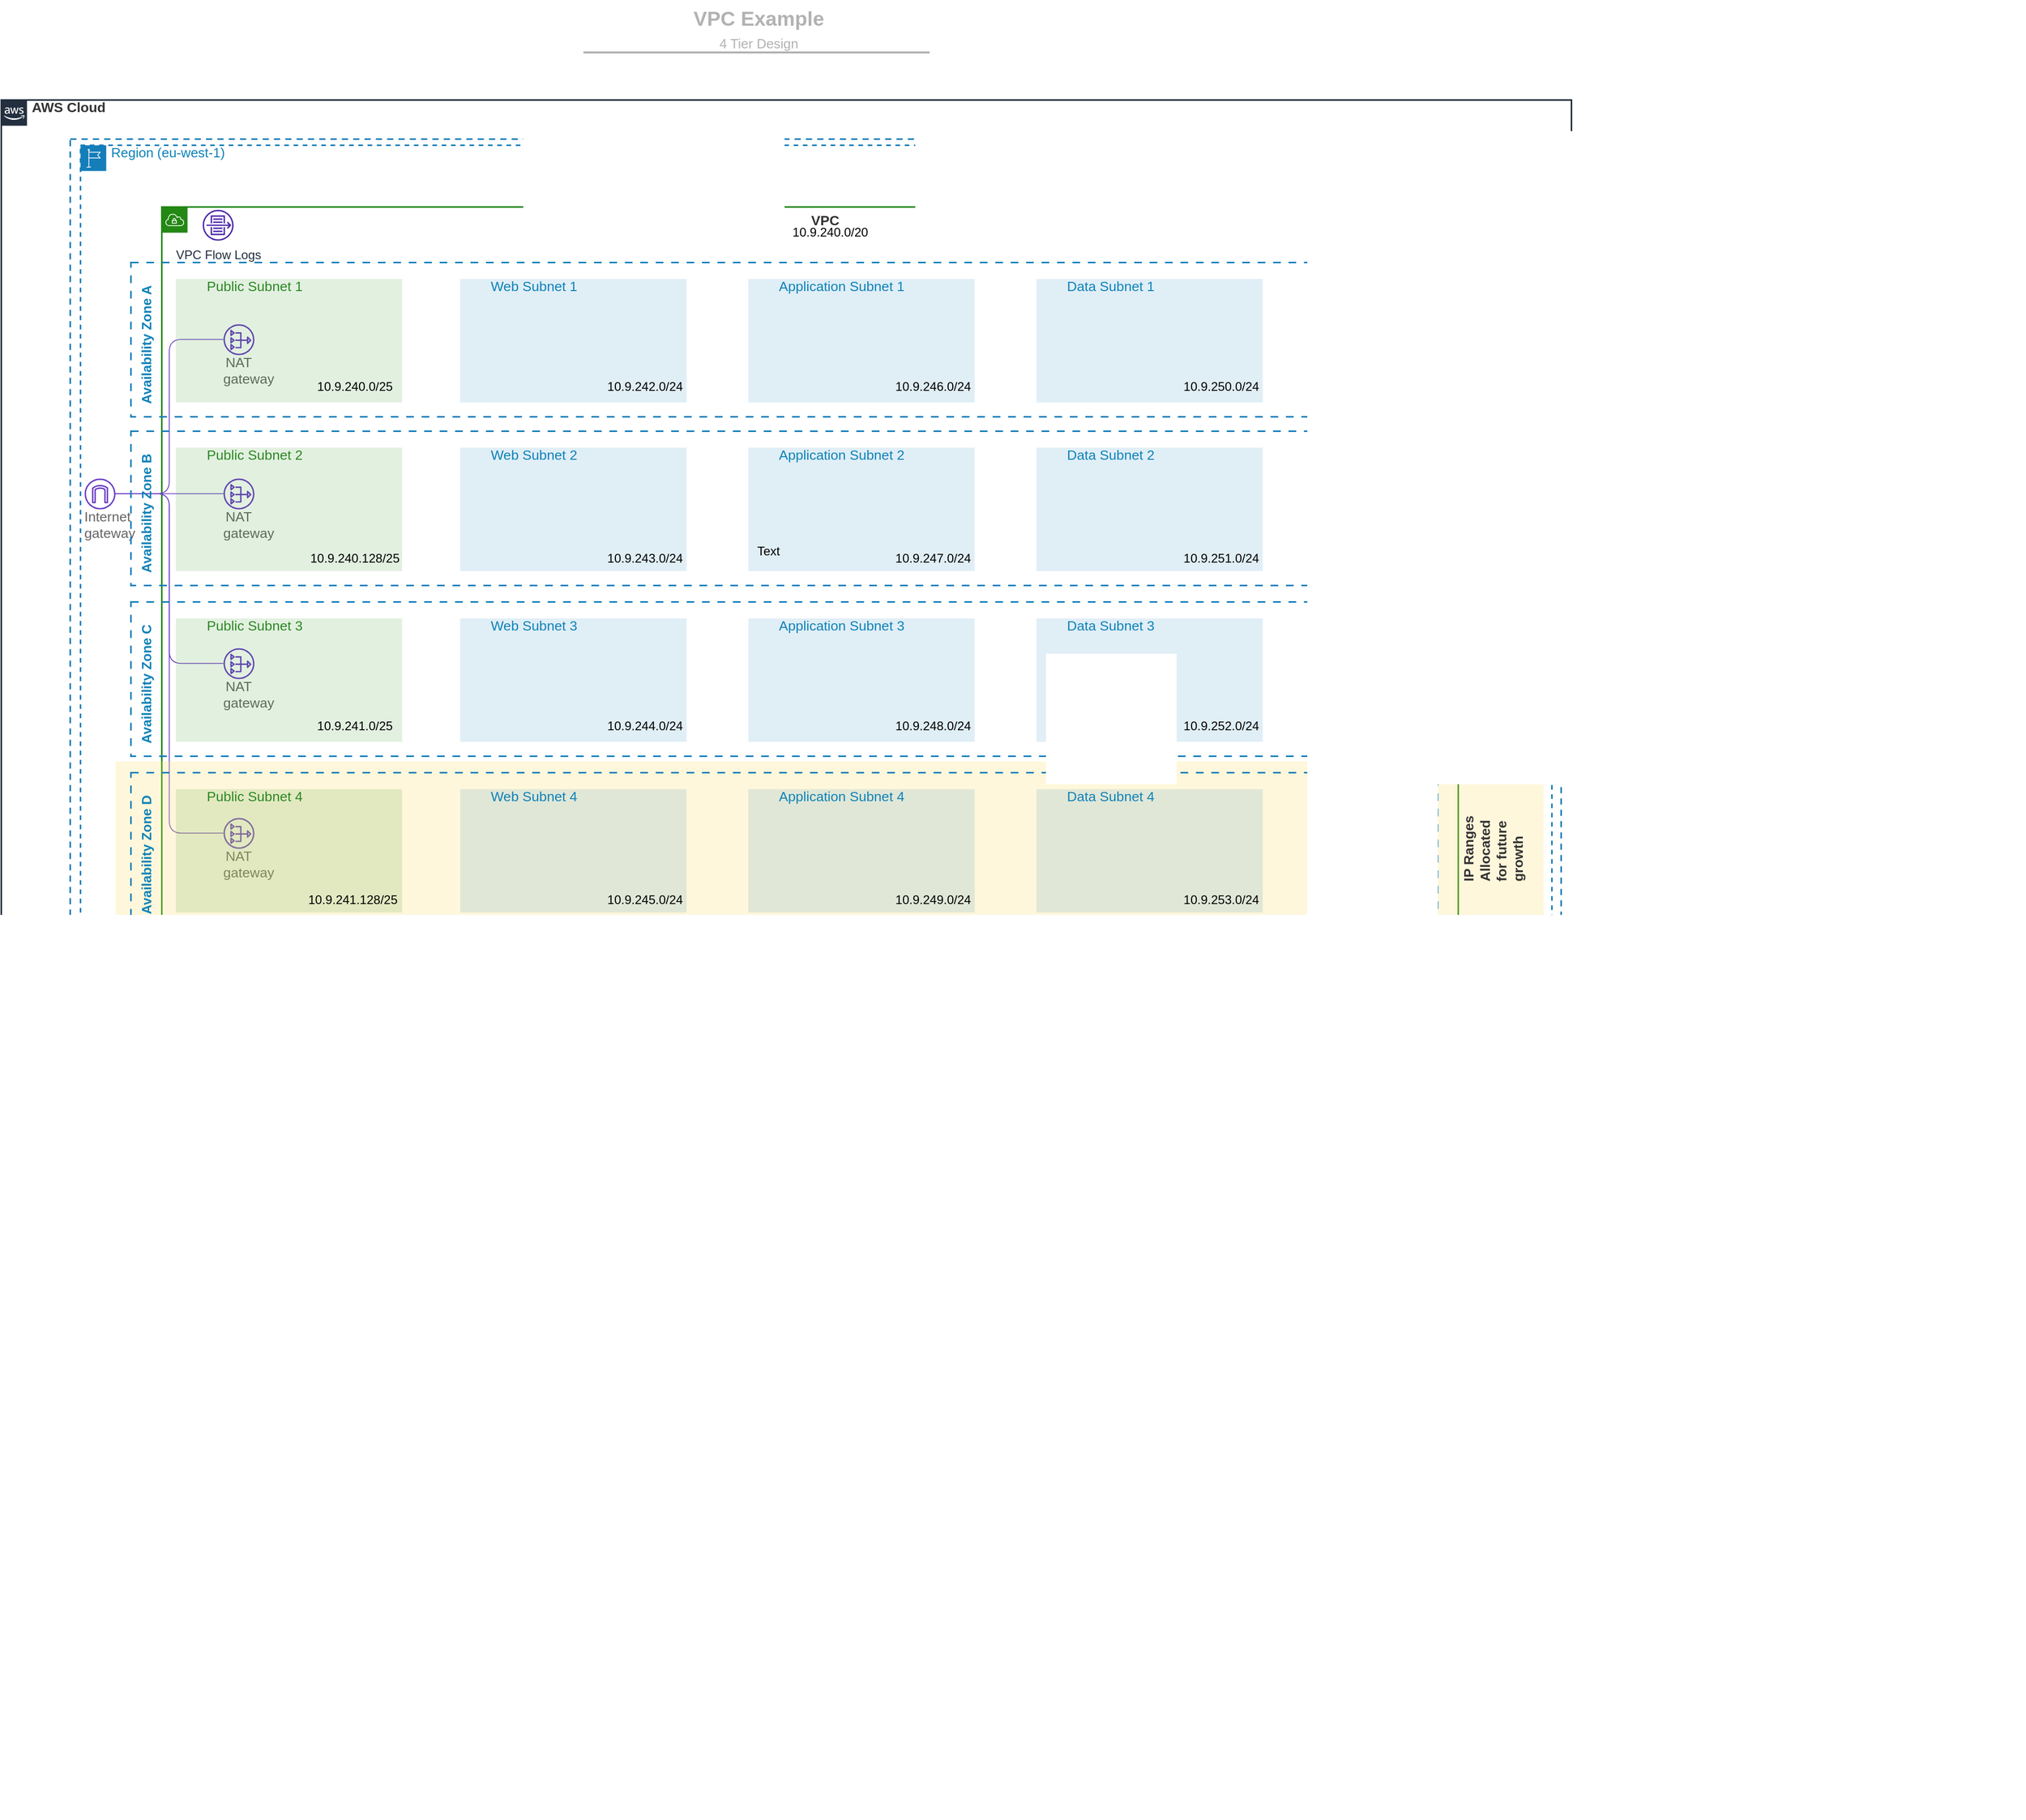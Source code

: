 <mxfile compressed="false" version="20.3.0" type="device">
  <diagram name="4 Tier Design" id="lptEz-B2BHvfUTlyXeJj">
    <mxGraphModel dx="2015" dy="2329" grid="1" gridSize="10" guides="1" tooltips="1" connect="1" arrows="1" fold="1" page="1" pageScale="1" pageWidth="827" pageHeight="1169" math="0" shadow="0">
      <root>
        <mxCell id="pj1l9u-Ld7OoOsmG_GXO-0" />
        <mxCell id="pj1l9u-Ld7OoOsmG_GXO-1" value="Titles Block" style="" parent="pj1l9u-Ld7OoOsmG_GXO-0" />
        <mxCell id="pj1l9u-Ld7OoOsmG_GXO-2" value="" style="group;dropTarget=0;" parent="pj1l9u-Ld7OoOsmG_GXO-1" vertex="1">
          <mxGeometry x="430" y="-840" width="641" height="89" as="geometry" />
        </mxCell>
        <UserObject AWS_Account_ID="" label="VPC Example" placeholders="1" id="pj1l9u-Ld7OoOsmG_GXO-3">
          <mxCell style="html=1;overflow=block;blockSpacing=1;whiteSpace=wrap;;whiteSpace=wrap;fontSize=19.7;fontColor=#b2b2b2;fontStyle=1;align=center;spacingLeft=7;spacingRight=7;spacingTop=2;spacing=3;strokeOpacity=0;fillOpacity=0;rounded=1;absoluteArcSize=1;arcSize=12;fillColor=#ffffff;strokeWidth=1.5;" parent="pj1l9u-Ld7OoOsmG_GXO-2" vertex="1">
            <mxGeometry width="641" height="30" as="geometry" />
          </mxCell>
        </UserObject>
        <UserObject AWS_Account_ID="" label="" placeholders="1" id="pj1l9u-Ld7OoOsmG_GXO-4">
          <mxCell style="html=1;overflow=block;blockSpacing=1;whiteSpace=wrap;;whiteSpace=wrap;fontSize=11.5;fontColor=#b2b2b2;align=center;spacingLeft=7;spacingRight=7;spacingTop=2;spacing=3;strokeOpacity=0;fillOpacity=0;rounded=1;absoluteArcSize=1;arcSize=12;fillColor=#ffffff;strokeWidth=1.5;" parent="pj1l9u-Ld7OoOsmG_GXO-2" vertex="1">
            <mxGeometry y="45" width="641" height="44" as="geometry" />
          </mxCell>
        </UserObject>
        <UserObject label="%page%" placeholders="1" id="pj1l9u-Ld7OoOsmG_GXO-5">
          <mxCell style="html=1;overflow=block;blockSpacing=1;whiteSpace=wrap;strokeColor=none;fillColor=none;whiteSpace=wrap;fontSize=13;fontColor=#b2b2b2;spacing=3.8;strokeOpacity=100;fillOpacity=100;strokeWidth=0.8;" parent="pj1l9u-Ld7OoOsmG_GXO-2" vertex="1">
            <mxGeometry x="171.77" y="20" width="297.46" height="41" as="geometry" />
          </mxCell>
        </UserObject>
        <UserObject label="" id="pj1l9u-Ld7OoOsmG_GXO-6">
          <mxCell style="html=1;jettySize=18;whiteSpace=wrap;fontSize=13;fontFamily=Helvetica;strokeColor=#b2b2b2;strokeOpacity=100;strokeWidth=2;rounded=0;startArrow=none;;endArrow=none;;endSize=10;startSize=10;" parent="pj1l9u-Ld7OoOsmG_GXO-2" edge="1">
            <mxGeometry width="100" height="100" relative="1" as="geometry">
              <Array as="points" />
              <mxPoint x="150.002" y="50" as="sourcePoint" />
              <mxPoint x="486.463" y="50" as="targetPoint" />
            </mxGeometry>
          </mxCell>
        </UserObject>
        <mxCell id="pj1l9u-Ld7OoOsmG_GXO-7" value="Region" style="" parent="pj1l9u-Ld7OoOsmG_GXO-0" />
        <mxCell id="pj1l9u-Ld7OoOsmG_GXO-8" value="" style="html=1;overflow=block;blockSpacing=1;whiteSpace=wrap;whiteSpace=wrap;fontSize=13.3;fontColor=#333333;fontStyle=1;spacing=0;strokeColor=#232f3e;strokeOpacity=100;fillOpacity=0;fillColor=#000000;strokeWidth=1.5;" parent="pj1l9u-Ld7OoOsmG_GXO-7" vertex="1">
          <mxGeometry x="14" y="-744" width="1526" height="833" as="geometry" />
        </mxCell>
        <UserObject AWS_Account_ID="" label="AWS Cloud" id="pj1l9u-Ld7OoOsmG_GXO-9">
          <mxCell style="html=1;overflow=block;blockSpacing=1;whiteSpace=wrap;shape=mxgraph.aws4.group;grIcon=mxgraph.aws4.group_aws_cloud_alt;verticalAlign=top;align=left;spacingLeft=30;fillOpacity=100;fillColor=none;whiteSpace=wrap;fontSize=13.3;fontColor=#333333;fontStyle=1;spacing=0;strokeColor=#232f3e;strokeOpacity=100;strokeWidth=1.5;part=1;" parent="pj1l9u-Ld7OoOsmG_GXO-8" vertex="1">
            <mxGeometry width="1526" height="833" as="geometry" />
          </mxCell>
        </UserObject>
        <mxCell id="pj1l9u-Ld7OoOsmG_GXO-10" value="" style="html=1;overflow=block;blockSpacing=1;whiteSpace=wrap;whiteSpace=wrap;fontSize=13;fontColor=#147eba;spacing=0;strokeColor=#147eba;strokeOpacity=100;fillOpacity=0;fillColor=#ffffff;dashed=1;fixDash=1;dashPattern=6 5;strokeWidth=1.5;container=0;" parent="pj1l9u-Ld7OoOsmG_GXO-7" vertex="1">
          <mxGeometry x="81" y="-706" width="1449" height="782" as="geometry" />
        </mxCell>
        <UserObject AWS_Account_ID="" label="" id="pj1l9u-Ld7OoOsmG_GXO-11">
          <mxCell style="html=1;overflow=block;blockSpacing=1;whiteSpace=wrap;;whiteSpace=wrap;fontSize=13;align=center;spacing=3.8;strokeOpacity=0;fillOpacity=0;fillColor=#ffffff;strokeWidth=1.5;" parent="pj1l9u-Ld7OoOsmG_GXO-7" vertex="1">
            <mxGeometry x="1741" y="833" width="239" height="39" as="geometry" />
          </mxCell>
        </UserObject>
        <UserObject AWS_Account_ID="" label="Region (eu-west-1)" Region="eu-west-1" Type="Region" id="pj1l9u-Ld7OoOsmG_GXO-12">
          <mxCell style="html=1;overflow=block;blockSpacing=1;whiteSpace=wrap;shape=mxgraph.aws4.group;grIcon=mxgraph.aws4.group_region;verticalAlign=top;align=left;spacingLeft=30;fillOpacity=100;dashed=1;fontColor=#0E82B8;fillColor=none;whiteSpace=wrap;fontSize=13;spacing=0;strokeColor=#147eba;strokeOpacity=100;strokeWidth=1.5;part=1;" parent="pj1l9u-Ld7OoOsmG_GXO-7" vertex="1">
            <mxGeometry x="91" y="-700" width="1430" height="770" as="geometry" />
          </mxCell>
        </UserObject>
        <mxCell id="pj1l9u-Ld7OoOsmG_GXO-17" value="VPC" style="" parent="pj1l9u-Ld7OoOsmG_GXO-0" />
        <object label="" Region="eu-west-1" VPC_ID="" id="pj1l9u-Ld7OoOsmG_GXO-18">
          <mxCell style="group;dropTarget=0;" parent="pj1l9u-Ld7OoOsmG_GXO-17" vertex="1">
            <mxGeometry x="170" y="-640" width="1260" height="705" as="geometry" />
          </mxCell>
        </object>
        <mxCell id="pj1l9u-Ld7OoOsmG_GXO-19" value="" style="html=1;overflow=block;blockSpacing=1;whiteSpace=wrap;whiteSpace=wrap;fontSize=13.3;fontColor=#333333;fontStyle=1;align=left;spacing=0;strokeColor=#248814;strokeOpacity=100;fillOpacity=0;fillColor=#000000;strokeWidth=1.5;" parent="pj1l9u-Ld7OoOsmG_GXO-18" vertex="1">
          <mxGeometry width="1260" height="705" as="geometry" />
        </mxCell>
        <UserObject AWS_Account_ID="" label="&lt;div style=&quot;display: flex ; justify-content: center ; text-align: center ; align-items: baseline ; font-size: 0 ; line-height: 1.25 ; margin-top: -2px&quot;&gt;&lt;span&gt;&lt;span style=&quot;font-size: 13.3px ; color: rgb(51 , 51 , 51) ; font-weight: bold ; line-height: 2.4&quot;&gt;VPC&lt;/span&gt;&lt;/span&gt;&lt;/div&gt;" Instance_Tenancy="default" CIDR_Block="" Region="eu-west-1" Type="Virtual Private Cloud" VPC_ID="" id="pj1l9u-Ld7OoOsmG_GXO-20">
          <mxCell style="html=1;overflow=block;blockSpacing=1;whiteSpace=wrap;shape=mxgraph.aws4.group;grIcon=mxgraph.aws4.group_vpc;verticalAlign=top;align=left;spacingLeft=30;fillOpacity=100;fontColor=#2C8723;fillColor=none;whiteSpace=wrap;fontSize=13;spacing=0;strokeColor=#248814;strokeOpacity=100;strokeWidth=1.5;part=1;" parent="pj1l9u-Ld7OoOsmG_GXO-19" vertex="1">
            <mxGeometry width="1260" height="705" as="geometry" />
          </mxCell>
        </UserObject>
        <mxCell id="pj1l9u-Ld7OoOsmG_GXO-21" value="VPC Services" style="" parent="pj1l9u-Ld7OoOsmG_GXO-0" />
        <mxCell id="pj1l9u-Ld7OoOsmG_GXO-23" value="VPC Flow Logs" style="sketch=0;outlineConnect=0;fontColor=#232F3E;gradientColor=none;fillColor=#4D27AA;strokeColor=none;dashed=0;verticalLabelPosition=bottom;verticalAlign=top;align=center;html=1;fontSize=12;fontStyle=0;aspect=fixed;pointerEvents=1;shape=mxgraph.aws4.flow_logs;" parent="pj1l9u-Ld7OoOsmG_GXO-21" vertex="1">
          <mxGeometry x="210" y="-637" width="30" height="30" as="geometry" />
        </mxCell>
        <mxCell id="pj1l9u-Ld7OoOsmG_GXO-24" value="NAT GW" style="" parent="pj1l9u-Ld7OoOsmG_GXO-0" />
        <UserObject AWS_Account_ID="" label="NAT gateway" Region="eu-west-1" Availability_Zone="eu-west-1d" Type="NAT Gateway" VPC_ID="" id="pj1l9u-Ld7OoOsmG_GXO-25">
          <mxCell style="html=1;overflow=block;blockSpacing=1;whiteSpace=wrap;shape=mxgraph.aws4.nat_gateway;labelPosition=center;verticalLabelPosition=bottom;align=center;verticalAlign=top;strokeColor=none;whiteSpace=wrap;fontSize=13.3;fontColor=#666666;spacing=0;strokeOpacity=0;fillColor=#693cc5;strokeWidth=1.5;" parent="pj1l9u-Ld7OoOsmG_GXO-24" vertex="1">
            <mxGeometry x="230" y="-46" width="30" height="30" as="geometry" />
          </mxCell>
        </UserObject>
        <UserObject AWS_Account_ID="" label="NAT gateway" Availability_Zone="eu-west-1a" Region="eu-west-1" Type="NAT Gateway" VPC_ID="" id="pj1l9u-Ld7OoOsmG_GXO-26">
          <mxCell style="html=1;overflow=block;blockSpacing=1;whiteSpace=wrap;shape=mxgraph.aws4.nat_gateway;labelPosition=center;verticalLabelPosition=bottom;align=center;verticalAlign=top;strokeColor=none;whiteSpace=wrap;fontSize=13.3;fontColor=#666666;spacing=0;strokeOpacity=0;fillColor=#693cc5;strokeWidth=1.5;" parent="pj1l9u-Ld7OoOsmG_GXO-24" vertex="1">
            <mxGeometry x="230" y="-526" width="30" height="30" as="geometry" />
          </mxCell>
        </UserObject>
        <UserObject AWS_Account_ID="" label="NAT gateway" Region="eu-west-1" Availability_Zone="eu-west-1b" Type="NAT Gateway" VPC_ID="" id="pj1l9u-Ld7OoOsmG_GXO-27">
          <mxCell style="html=1;overflow=block;blockSpacing=1;whiteSpace=wrap;shape=mxgraph.aws4.nat_gateway;labelPosition=center;verticalLabelPosition=bottom;align=center;verticalAlign=top;strokeColor=none;whiteSpace=wrap;fontSize=13.3;fontColor=#666666;spacing=0;strokeOpacity=0;fillColor=#693cc5;strokeWidth=1.5;" parent="pj1l9u-Ld7OoOsmG_GXO-24" vertex="1">
            <mxGeometry x="230" y="-376" width="30" height="30" as="geometry" />
          </mxCell>
        </UserObject>
        <UserObject AWS_Account_ID="" label="Internet gateway" Region="eu-west-1" Type="Internet Gateway" VPC_ID="" id="pj1l9u-Ld7OoOsmG_GXO-28">
          <mxCell style="html=1;overflow=block;blockSpacing=1;whiteSpace=wrap;shape=mxgraph.aws4.internet_gateway;labelPosition=center;verticalLabelPosition=bottom;align=center;verticalAlign=top;strokeColor=none;whiteSpace=wrap;fontSize=13.3;fontColor=#666666;spacing=0;strokeOpacity=0;fillColor=#693cc5;strokeWidth=1.5;" parent="pj1l9u-Ld7OoOsmG_GXO-24" vertex="1">
            <mxGeometry x="95" y="-376" width="30" height="30" as="geometry" />
          </mxCell>
        </UserObject>
        <UserObject AWS_Account_ID="" label="NAT gateway" Region="eu-west-1" Availability_Zone="eu-west-1c" Type="NAT Gateway" VPC_ID="" id="pj1l9u-Ld7OoOsmG_GXO-29">
          <mxCell style="html=1;overflow=block;blockSpacing=1;whiteSpace=wrap;shape=mxgraph.aws4.nat_gateway;labelPosition=center;verticalLabelPosition=bottom;align=center;verticalAlign=top;strokeColor=none;whiteSpace=wrap;fontSize=13.3;fontColor=#666666;spacing=0;strokeOpacity=0;fillColor=#693cc5;strokeWidth=1.5;" parent="pj1l9u-Ld7OoOsmG_GXO-24" vertex="1">
            <mxGeometry x="230" y="-211" width="30" height="30" as="geometry" />
          </mxCell>
        </UserObject>
        <UserObject AWS_Account_ID="" label="" Availability_Zone="eu-west-1a" Region="eu-west-1" VPC_ID="" id="pj1l9u-Ld7OoOsmG_GXO-30">
          <mxCell style="html=1;jettySize=18;whiteSpace=wrap;fontSize=13;strokeColor=#693cc5;strokeOpacity=100;strokeWidth=0.8;rounded=1;arcSize=24;edgeStyle=orthogonalEdgeStyle;startArrow=none;;endArrow=none;;exitX=1;exitY=0.5;exitPerimeter=0;entryX=0;entryY=0.5;entryPerimeter=0;" parent="pj1l9u-Ld7OoOsmG_GXO-24" source="pj1l9u-Ld7OoOsmG_GXO-28" target="pj1l9u-Ld7OoOsmG_GXO-26" edge="1">
            <mxGeometry x="95" y="-526" width="100" height="100" as="geometry">
              <Array as="points" />
            </mxGeometry>
          </mxCell>
        </UserObject>
        <UserObject AWS_Account_ID="" label="" Availability_Zone="eu-west-1b" Region="eu-west-1" id="pj1l9u-Ld7OoOsmG_GXO-31">
          <mxCell style="html=1;jettySize=18;whiteSpace=wrap;fontSize=13;strokeColor=#693cc5;strokeOpacity=100;strokeWidth=0.8;rounded=1;arcSize=24;edgeStyle=orthogonalEdgeStyle;startArrow=none;;endArrow=none;;exitX=0;exitY=0.5;exitPerimeter=0;entryX=1;entryY=0.5;entryPerimeter=0;" parent="pj1l9u-Ld7OoOsmG_GXO-24" source="pj1l9u-Ld7OoOsmG_GXO-27" target="pj1l9u-Ld7OoOsmG_GXO-28" edge="1">
            <mxGeometry x="95" y="-526" width="100" height="100" as="geometry">
              <Array as="points" />
            </mxGeometry>
          </mxCell>
        </UserObject>
        <UserObject AWS_Account_ID="" label="" Availability_Zone="eu-west-1c" Region="eu-west-1" id="pj1l9u-Ld7OoOsmG_GXO-32">
          <mxCell style="html=1;jettySize=18;whiteSpace=wrap;fontSize=13;strokeColor=#693cc5;strokeOpacity=100;strokeWidth=0.8;rounded=1;arcSize=24;edgeStyle=orthogonalEdgeStyle;startArrow=none;;endArrow=none;;exitX=0;exitY=0.5;exitPerimeter=0;entryX=1;entryY=0.5;entryPerimeter=0;" parent="pj1l9u-Ld7OoOsmG_GXO-24" source="pj1l9u-Ld7OoOsmG_GXO-29" target="pj1l9u-Ld7OoOsmG_GXO-28" edge="1">
            <mxGeometry x="95" y="-526" width="100" height="100" as="geometry">
              <Array as="points" />
            </mxGeometry>
          </mxCell>
        </UserObject>
        <UserObject AWS_Account_ID="" label="" Region="eu-west-1" Availability_Zone="eu-west-1d" VPC_ID="" id="pj1l9u-Ld7OoOsmG_GXO-33">
          <mxCell style="html=1;jettySize=18;whiteSpace=wrap;fontSize=13;strokeColor=#693cc5;strokeOpacity=100;strokeWidth=0.8;rounded=1;arcSize=24;edgeStyle=orthogonalEdgeStyle;startArrow=none;;endArrow=none;;exitX=0;exitY=0.5;exitPerimeter=0;entryX=1;entryY=0.5;entryPerimeter=0;" parent="pj1l9u-Ld7OoOsmG_GXO-24" source="pj1l9u-Ld7OoOsmG_GXO-25" target="pj1l9u-Ld7OoOsmG_GXO-28" edge="1">
            <mxGeometry width="100" height="100" as="geometry" />
          </mxCell>
        </UserObject>
        <mxCell id="pj1l9u-Ld7OoOsmG_GXO-34" value="eu-west-1d future cap" style="" parent="pj1l9u-Ld7OoOsmG_GXO-0" />
        <mxCell id="pj1l9u-Ld7OoOsmG_GXO-35" value="" style="group;dropTarget=0;" parent="pj1l9u-Ld7OoOsmG_GXO-34" vertex="1">
          <mxGeometry x="195" y="727" width="1454" height="200" as="geometry" />
        </mxCell>
        <UserObject AWS_Account_ID="" label="" id="pj1l9u-Ld7OoOsmG_GXO-36">
          <mxCell style="html=1;overflow=block;blockSpacing=1;whiteSpace=wrap;;whiteSpace=wrap;fontSize=13;align=center;spacing=3.8;strokeOpacity=0;fillOpacity=25;fillColor=#ffdf71;strokeWidth=1.5;" parent="pj1l9u-Ld7OoOsmG_GXO-35" vertex="1">
            <mxGeometry x="-70" y="-828" width="1388" height="172" as="geometry" />
          </mxCell>
        </UserObject>
        <UserObject AWS_Account_ID="" label="IP Ranges Allocated for future growth" id="pj1l9u-Ld7OoOsmG_GXO-37">
          <mxCell style="html=1;overflow=block;blockSpacing=1;whiteSpace=wrap;;whiteSpace=wrap;fontSize=13.3;fontColor=#333333;fontStyle=1;align=center;spacingRight=120;spacingTop=10.5;align=left;spacing=3.8;verticalAlign=top;strokeColor=none;fillOpacity=0;rotation=-90;fillColor=#ffffff;strokeWidth=0;" parent="pj1l9u-Ld7OoOsmG_GXO-35" vertex="1">
            <mxGeometry x="1179" y="-867" width="205" height="113" as="geometry" />
          </mxCell>
        </UserObject>
        <object label="eu-west-1d" id="pj1l9u-Ld7OoOsmG_GXO-38">
          <mxCell style="" parent="pj1l9u-Ld7OoOsmG_GXO-0" />
        </object>
        <object label="" Availability_Zone="eu-west-1d" Region="eu-west-1" id="pj1l9u-Ld7OoOsmG_GXO-39">
          <mxCell style="group" parent="pj1l9u-Ld7OoOsmG_GXO-38" vertex="1" connectable="0">
            <mxGeometry x="140" y="-90" width="1270" height="150" as="geometry" />
          </mxCell>
        </object>
        <UserObject AWS_Account_ID="" label="" Name="eu-west-1a" Region="eu-west-1" Type="Availability Zone" id="pj1l9u-Ld7OoOsmG_GXO-40">
          <mxCell style="html=1;overflow=block;blockSpacing=1;whiteSpace=wrap;verticalAlign=top;fillColor=none;fillOpacity=100;dashed=1;dashPattern=5 5;fontColor=#0E82B8;strokeOpacity=100;strokeColor=#147eba;whiteSpace=wrap;fontSize=13.3;fontStyle=1;align=center;spacingRight=120;spacingTop=10.5;spacing=0;strokeWidth=1.5;" parent="pj1l9u-Ld7OoOsmG_GXO-39" vertex="1">
            <mxGeometry width="1270" height="150" as="geometry" />
          </mxCell>
        </UserObject>
        <object label="&lt;span style=&quot;color: rgb(14 , 130 , 184) ; font-family: &amp;#34;helvetica&amp;#34; ; font-size: 13px ; font-style: normal ; font-weight: 700 ; letter-spacing: normal ; text-align: center ; text-indent: 0px ; text-transform: none ; word-spacing: 0px ; display: inline ; float: none&quot;&gt;Availability Zone D&lt;/span&gt;" Availability_Zone="eu-west-1d" Region="eu-west-1" id="pj1l9u-Ld7OoOsmG_GXO-41">
          <mxCell style="text;html=1;strokeColor=none;fillColor=none;align=center;verticalAlign=middle;whiteSpace=wrap;rounded=0;rotation=270;labelBackgroundColor=none;" parent="pj1l9u-Ld7OoOsmG_GXO-39" vertex="1">
            <mxGeometry x="-50" y="70" width="130" height="20" as="geometry" />
          </mxCell>
        </object>
        <UserObject AWS_Account_ID="" label="Public Subnet 4" Availability_Zone="eu-west-1d" Subnet_Type="Public" Region="eu-west-1" Type="Subnet" VPC_ID="" id="pj1l9u-Ld7OoOsmG_GXO-44">
          <mxCell style="html=1;overflow=block;blockSpacing=1;whiteSpace=wrap;shape=mxgraph.aws4.group;grIcon=mxgraph.aws4.group_security_group;grStroke=0;verticalAlign=top;align=left;spacingLeft=30;strokeColor=#2C8723;fontColor=#2C8723;fillOpacity=13;fillColor=#248814;whiteSpace=wrap;fontSize=13.3;spacing=0;strokeOpacity=0;strokeWidth=1.5;part=1;" parent="pj1l9u-Ld7OoOsmG_GXO-39" vertex="1">
            <mxGeometry x="43.588" y="16" width="220" height="120" as="geometry" />
          </mxCell>
        </UserObject>
        <object label="" Availability_Zone="eu-west-1" Region="eu-west-1d" Subnet_Type="Private" Type="Subnet" VPC_ID="" id="pj1l9u-Ld7OoOsmG_GXO-45">
          <mxCell style="html=1;overflow=block;blockSpacing=1;whiteSpace=wrap;whiteSpace=wrap;fontSize=13.3;fontColor=#333333;spacing=0;verticalAlign=top;strokeOpacity=0;fillOpacity=0;fillColor=#000000;strokeWidth=1.5;" parent="pj1l9u-Ld7OoOsmG_GXO-39" vertex="1">
            <mxGeometry x="320" y="16" width="220" height="120" as="geometry" />
          </mxCell>
        </object>
        <UserObject AWS_Account_ID="" label="Web Subnet 4" Availability_Zone="eu-west-1a" Subnet_Type="Private" CIDR_Block="" Region="eu-west-1" Type="Subnet" VPC_ID="" id="pj1l9u-Ld7OoOsmG_GXO-46">
          <mxCell style="html=1;overflow=block;blockSpacing=1;whiteSpace=wrap;shape=mxgraph.aws4.group;grIcon=mxgraph.aws4.group_security_group;grStroke=0;verticalAlign=top;align=left;spacingLeft=30;strokeColor=#0E82B8;fontColor=#0E82B8;fillOpacity=13;fillColor=#147eba;whiteSpace=wrap;fontSize=13.3;spacing=0;strokeOpacity=0;strokeWidth=1.5;part=1;" parent="pj1l9u-Ld7OoOsmG_GXO-45" vertex="1">
            <mxGeometry width="220.0" height="120" as="geometry" />
          </mxCell>
        </UserObject>
        <object label="" Availability_Zone="eu-west-1d" Region="eu-west-1" Subnet_Type="Private" Type="Subnet" VPC_ID="" id="pj1l9u-Ld7OoOsmG_GXO-49">
          <mxCell style="html=1;overflow=block;blockSpacing=1;whiteSpace=wrap;whiteSpace=wrap;fontSize=13.3;fontColor=#333333;spacing=0;verticalAlign=top;strokeOpacity=0;fillOpacity=0;fillColor=#000000;strokeWidth=1.5;" parent="pj1l9u-Ld7OoOsmG_GXO-39" vertex="1">
            <mxGeometry x="600" y="16" width="220" height="120" as="geometry" />
          </mxCell>
        </object>
        <UserObject AWS_Account_ID="" label="Application Subnet 4" Availability_Zone="eu-west-1a" Subnet_Type="Private" CIDR_Block="" Region="eu-west-1" Type="Subnet" VPC_ID="" id="pj1l9u-Ld7OoOsmG_GXO-50">
          <mxCell style="html=1;overflow=block;blockSpacing=1;whiteSpace=wrap;shape=mxgraph.aws4.group;grIcon=mxgraph.aws4.group_security_group;grStroke=0;verticalAlign=top;align=left;spacingLeft=30;strokeColor=#0E82B8;fontColor=#0E82B8;fillOpacity=13;fillColor=#147eba;whiteSpace=wrap;fontSize=13.3;spacing=0;strokeOpacity=0;strokeWidth=1.5;part=1;" parent="pj1l9u-Ld7OoOsmG_GXO-49" vertex="1">
            <mxGeometry width="220.0" height="120" as="geometry" />
          </mxCell>
        </UserObject>
        <object label="" Availability_Zone="eu-west-1d" Region="eu-west-1" Subnet_Type="Private" Type="Subnet" VPC_ID="" id="pj1l9u-Ld7OoOsmG_GXO-51">
          <mxCell style="html=1;overflow=block;blockSpacing=1;whiteSpace=wrap;whiteSpace=wrap;fontSize=13.3;fontColor=#333333;spacing=0;verticalAlign=top;strokeOpacity=0;fillOpacity=0;fillColor=#000000;strokeWidth=1.5;" parent="pj1l9u-Ld7OoOsmG_GXO-39" vertex="1">
            <mxGeometry x="880" y="16" width="220" height="120" as="geometry" />
          </mxCell>
        </object>
        <UserObject AWS_Account_ID="" label="Data Subnet 4" Availability_Zone="eu-west-1a" Subnet_Type="Private" CIDR_Block="" Region="eu-west-1" Type="Subnet" VPC_ID="" id="pj1l9u-Ld7OoOsmG_GXO-52">
          <mxCell style="html=1;overflow=block;blockSpacing=1;whiteSpace=wrap;shape=mxgraph.aws4.group;grIcon=mxgraph.aws4.group_security_group;grStroke=0;verticalAlign=top;align=left;spacingLeft=30;strokeColor=#0E82B8;fontColor=#0E82B8;fillOpacity=13;fillColor=#147eba;whiteSpace=wrap;fontSize=13.3;spacing=0;strokeOpacity=0;strokeWidth=1.5;part=1;" parent="pj1l9u-Ld7OoOsmG_GXO-51" vertex="1">
            <mxGeometry width="220.0" height="120" as="geometry" />
          </mxCell>
        </UserObject>
        <object label="eu-west-1c" id="pj1l9u-Ld7OoOsmG_GXO-53">
          <mxCell style="" parent="pj1l9u-Ld7OoOsmG_GXO-0" />
        </object>
        <object label="" Availability_Zone="eu-west-1c" Region="eu-west-1" id="pj1l9u-Ld7OoOsmG_GXO-54">
          <mxCell style="group" parent="pj1l9u-Ld7OoOsmG_GXO-53" vertex="1" connectable="0">
            <mxGeometry x="140" y="-256" width="1270" height="150" as="geometry" />
          </mxCell>
        </object>
        <UserObject AWS_Account_ID="" label="" Name="eu-west-1a" Region="eu-west-1" Type="Availability Zone" id="pj1l9u-Ld7OoOsmG_GXO-55">
          <mxCell style="html=1;overflow=block;blockSpacing=1;whiteSpace=wrap;verticalAlign=top;fillColor=none;fillOpacity=100;dashed=1;dashPattern=5 5;fontColor=#0E82B8;strokeOpacity=100;strokeColor=#147eba;whiteSpace=wrap;fontSize=13.3;fontStyle=1;align=center;spacingRight=120;spacingTop=10.5;spacing=0;strokeWidth=1.5;" parent="pj1l9u-Ld7OoOsmG_GXO-54" vertex="1">
            <mxGeometry width="1270" height="150" as="geometry" />
          </mxCell>
        </UserObject>
        <object label="&lt;span style=&quot;color: rgb(14 , 130 , 184) ; font-family: &amp;#34;helvetica&amp;#34; ; font-size: 13px ; font-style: normal ; font-weight: 700 ; letter-spacing: normal ; text-align: center ; text-indent: 0px ; text-transform: none ; word-spacing: 0px ; display: inline ; float: none&quot;&gt;Availability Zone C&lt;/span&gt;" Availability_Zone="eu-west-1c" Region="eu-west-1" id="pj1l9u-Ld7OoOsmG_GXO-56">
          <mxCell style="text;html=1;strokeColor=none;fillColor=none;align=center;verticalAlign=middle;whiteSpace=wrap;rounded=0;rotation=270;labelBackgroundColor=none;" parent="pj1l9u-Ld7OoOsmG_GXO-54" vertex="1">
            <mxGeometry x="-50" y="70" width="130" height="20" as="geometry" />
          </mxCell>
        </object>
        <UserObject AWS_Account_ID="" label="Public Subnet 3" Availability_Zone="eu-west-1c" Subnet_Type="Public" Region="eu-west-1" Type="Subnet" VPC_ID="" id="pj1l9u-Ld7OoOsmG_GXO-59">
          <mxCell style="html=1;overflow=block;blockSpacing=1;whiteSpace=wrap;shape=mxgraph.aws4.group;grIcon=mxgraph.aws4.group_security_group;grStroke=0;verticalAlign=top;align=left;spacingLeft=30;strokeColor=#2C8723;fontColor=#2C8723;fillOpacity=13;fillColor=#248814;whiteSpace=wrap;fontSize=13.3;spacing=0;strokeOpacity=0;strokeWidth=1.5;part=1;" parent="pj1l9u-Ld7OoOsmG_GXO-54" vertex="1">
            <mxGeometry x="43.588" y="16" width="220" height="120" as="geometry" />
          </mxCell>
        </UserObject>
        <object label="" Availability_Zone="eu-west-1" Region="eu-west-1c" Subnet_Type="Private" Type="Subnet" VPC_ID="" id="pj1l9u-Ld7OoOsmG_GXO-60">
          <mxCell style="html=1;overflow=block;blockSpacing=1;whiteSpace=wrap;whiteSpace=wrap;fontSize=13.3;fontColor=#333333;spacing=0;verticalAlign=top;strokeOpacity=0;fillOpacity=0;fillColor=#000000;strokeWidth=1.5;" parent="pj1l9u-Ld7OoOsmG_GXO-54" vertex="1">
            <mxGeometry x="320" y="16" width="220" height="120" as="geometry" />
          </mxCell>
        </object>
        <UserObject AWS_Account_ID="" label="Web Subnet 3" Availability_Zone="eu-west-1a" Subnet_Type="Private" CIDR_Block="" Region="eu-west-1" Type="Subnet" VPC_ID="" id="pj1l9u-Ld7OoOsmG_GXO-61">
          <mxCell style="html=1;overflow=block;blockSpacing=1;whiteSpace=wrap;shape=mxgraph.aws4.group;grIcon=mxgraph.aws4.group_security_group;grStroke=0;verticalAlign=top;align=left;spacingLeft=30;strokeColor=#0E82B8;fontColor=#0E82B8;fillOpacity=13;fillColor=#147eba;whiteSpace=wrap;fontSize=13.3;spacing=0;strokeOpacity=0;strokeWidth=1.5;part=1;" parent="pj1l9u-Ld7OoOsmG_GXO-60" vertex="1">
            <mxGeometry width="220.0" height="120" as="geometry" />
          </mxCell>
        </UserObject>
        <object label="" Availability_Zone="eu-west-1c" Region="eu-west-1" Subnet_Type="Private" Type="Subnet" VPC_ID="" id="pj1l9u-Ld7OoOsmG_GXO-64">
          <mxCell style="html=1;overflow=block;blockSpacing=1;whiteSpace=wrap;whiteSpace=wrap;fontSize=13.3;fontColor=#333333;spacing=0;verticalAlign=top;strokeOpacity=0;fillOpacity=0;fillColor=#000000;strokeWidth=1.5;" parent="pj1l9u-Ld7OoOsmG_GXO-54" vertex="1">
            <mxGeometry x="600" y="16" width="180" height="120" as="geometry" />
          </mxCell>
        </object>
        <UserObject AWS_Account_ID="" label="Application Subnet 3" Availability_Zone="eu-west-1a" Subnet_Type="Private" CIDR_Block="" Region="eu-west-1" Type="Subnet" VPC_ID="" id="pj1l9u-Ld7OoOsmG_GXO-65">
          <mxCell style="html=1;overflow=block;blockSpacing=1;whiteSpace=wrap;shape=mxgraph.aws4.group;grIcon=mxgraph.aws4.group_security_group;grStroke=0;verticalAlign=top;align=left;spacingLeft=30;strokeColor=#0E82B8;fontColor=#0E82B8;fillOpacity=13;fillColor=#147eba;whiteSpace=wrap;fontSize=13.3;spacing=0;strokeOpacity=0;strokeWidth=1.5;part=1;" parent="pj1l9u-Ld7OoOsmG_GXO-64" vertex="1">
            <mxGeometry width="220" height="120" as="geometry" />
          </mxCell>
        </UserObject>
        <object label="" Availability_Zone="eu-west-1c" Region="eu-west-1" Subnet_Type="Private" Type="Subnet" VPC_ID="" id="pj1l9u-Ld7OoOsmG_GXO-66">
          <mxCell style="html=1;overflow=block;blockSpacing=1;whiteSpace=wrap;whiteSpace=wrap;fontSize=13.3;fontColor=#333333;spacing=0;verticalAlign=top;strokeOpacity=0;fillOpacity=0;fillColor=#000000;strokeWidth=1.5;" parent="pj1l9u-Ld7OoOsmG_GXO-54" vertex="1">
            <mxGeometry x="880" y="16" width="220" height="120" as="geometry" />
          </mxCell>
        </object>
        <UserObject AWS_Account_ID="" label="Data Subnet 3" Availability_Zone="eu-west-1a" Subnet_Type="Private" CIDR_Block="" Region="eu-west-1" Type="Subnet" VPC_ID="" id="pj1l9u-Ld7OoOsmG_GXO-67">
          <mxCell style="html=1;overflow=block;blockSpacing=1;whiteSpace=wrap;shape=mxgraph.aws4.group;grIcon=mxgraph.aws4.group_security_group;grStroke=0;verticalAlign=top;align=left;spacingLeft=30;strokeColor=#0E82B8;fontColor=#0E82B8;fillOpacity=13;fillColor=#147eba;whiteSpace=wrap;fontSize=13.3;spacing=0;strokeOpacity=0;strokeWidth=1.5;part=1;" parent="pj1l9u-Ld7OoOsmG_GXO-66" vertex="1">
            <mxGeometry width="220.0" height="120" as="geometry" />
          </mxCell>
        </UserObject>
        <mxCell id="pj1l9u-Ld7OoOsmG_GXO-68" value="eu-west-1b" style="" parent="pj1l9u-Ld7OoOsmG_GXO-0" />
        <object label="" Availability_Zone="eu-west-1b" Region="eu-west-1" id="pj1l9u-Ld7OoOsmG_GXO-69">
          <mxCell style="group" parent="pj1l9u-Ld7OoOsmG_GXO-68" vertex="1" connectable="0">
            <mxGeometry x="140" y="-422" width="1270" height="150" as="geometry" />
          </mxCell>
        </object>
        <UserObject AWS_Account_ID="" label="" Name="eu-west-1a" Region="eu-west-1" Type="Availability Zone" id="pj1l9u-Ld7OoOsmG_GXO-70">
          <mxCell style="html=1;overflow=block;blockSpacing=1;whiteSpace=wrap;verticalAlign=top;fillColor=none;fillOpacity=100;dashed=1;dashPattern=5 5;fontColor=#0E82B8;strokeOpacity=100;strokeColor=#147eba;whiteSpace=wrap;fontSize=13.3;fontStyle=1;align=center;spacingRight=120;spacingTop=10.5;spacing=0;strokeWidth=1.5;" parent="pj1l9u-Ld7OoOsmG_GXO-69" vertex="1">
            <mxGeometry width="1270" height="150" as="geometry" />
          </mxCell>
        </UserObject>
        <object label="&lt;span style=&quot;color: rgb(14 , 130 , 184) ; font-family: &amp;#34;helvetica&amp;#34; ; font-size: 13px ; font-style: normal ; font-weight: 700 ; letter-spacing: normal ; text-align: center ; text-indent: 0px ; text-transform: none ; word-spacing: 0px ; display: inline ; float: none&quot;&gt;Availability Zone B&lt;/span&gt;" Availability_Zone="eu-west-1b" Region="eu-west-1" id="pj1l9u-Ld7OoOsmG_GXO-71">
          <mxCell style="text;html=1;strokeColor=none;fillColor=none;align=center;verticalAlign=middle;whiteSpace=wrap;rounded=0;rotation=270;labelBackgroundColor=none;" parent="pj1l9u-Ld7OoOsmG_GXO-69" vertex="1">
            <mxGeometry x="-50" y="70" width="130" height="20" as="geometry" />
          </mxCell>
        </object>
        <UserObject AWS_Account_ID="" label="Public Subnet 2" Availability_Zone="eu-west-1b" Subnet_Type="Public" Region="eu-west-1" Type="Subnet" VPC_ID="" id="pj1l9u-Ld7OoOsmG_GXO-74">
          <mxCell style="html=1;overflow=block;blockSpacing=1;whiteSpace=wrap;shape=mxgraph.aws4.group;grIcon=mxgraph.aws4.group_security_group;grStroke=0;verticalAlign=top;align=left;spacingLeft=30;strokeColor=#2C8723;fontColor=#2C8723;fillOpacity=13;fillColor=#248814;whiteSpace=wrap;fontSize=13.3;spacing=0;strokeOpacity=0;strokeWidth=1.5;part=1;" parent="pj1l9u-Ld7OoOsmG_GXO-69" vertex="1">
            <mxGeometry x="43.588" y="16" width="220" height="120" as="geometry" />
          </mxCell>
        </UserObject>
        <object label="" Availability_Zone="eu-west-1" Region="eu-west-1b" Subnet_Type="Private" Type="Subnet" VPC_ID="" id="pj1l9u-Ld7OoOsmG_GXO-75">
          <mxCell style="html=1;overflow=block;blockSpacing=1;whiteSpace=wrap;whiteSpace=wrap;fontSize=13.3;fontColor=#333333;spacing=0;verticalAlign=top;strokeOpacity=0;fillOpacity=0;fillColor=#000000;strokeWidth=1.5;" parent="pj1l9u-Ld7OoOsmG_GXO-69" vertex="1">
            <mxGeometry x="320" y="16" width="220" height="120" as="geometry" />
          </mxCell>
        </object>
        <UserObject AWS_Account_ID="" label="Web Subnet 2" Availability_Zone="eu-west-1a" Subnet_Type="Private" CIDR_Block="" Region="eu-west-1" Type="Subnet" VPC_ID="" id="pj1l9u-Ld7OoOsmG_GXO-76">
          <mxCell style="html=1;overflow=block;blockSpacing=1;whiteSpace=wrap;shape=mxgraph.aws4.group;grIcon=mxgraph.aws4.group_security_group;grStroke=0;verticalAlign=top;align=left;spacingLeft=30;strokeColor=#0E82B8;fontColor=#0E82B8;fillOpacity=13;fillColor=#147eba;whiteSpace=wrap;fontSize=13.3;spacing=0;strokeOpacity=0;strokeWidth=1.5;part=1;" parent="pj1l9u-Ld7OoOsmG_GXO-75" vertex="1">
            <mxGeometry width="220.0" height="120" as="geometry" />
          </mxCell>
        </UserObject>
        <object label="" Availability_Zone="eu-west-1b" Region="eu-west-1" Subnet_Type="Private" Type="Subnet" VPC_ID="" id="pj1l9u-Ld7OoOsmG_GXO-79">
          <mxCell style="html=1;overflow=block;blockSpacing=1;whiteSpace=wrap;whiteSpace=wrap;fontSize=13.3;fontColor=#333333;spacing=0;verticalAlign=top;strokeOpacity=0;fillOpacity=0;fillColor=#000000;strokeWidth=1.5;" parent="pj1l9u-Ld7OoOsmG_GXO-69" vertex="1">
            <mxGeometry x="600" y="16" width="220" height="120" as="geometry" />
          </mxCell>
        </object>
        <UserObject AWS_Account_ID="" label="Application Subnet 2" Availability_Zone="eu-west-1a" Subnet_Type="Private" CIDR_Block="" Region="eu-west-1" Type="Subnet" VPC_ID="" id="pj1l9u-Ld7OoOsmG_GXO-80">
          <mxCell style="html=1;overflow=block;blockSpacing=1;whiteSpace=wrap;shape=mxgraph.aws4.group;grIcon=mxgraph.aws4.group_security_group;grStroke=0;verticalAlign=top;align=left;spacingLeft=30;strokeColor=#0E82B8;fontColor=#0E82B8;fillOpacity=13;fillColor=#147eba;whiteSpace=wrap;fontSize=13.3;spacing=0;strokeOpacity=0;strokeWidth=1.5;part=1;" parent="pj1l9u-Ld7OoOsmG_GXO-79" vertex="1">
            <mxGeometry width="220.0" height="120" as="geometry" />
          </mxCell>
        </UserObject>
        <object label="" Availability_Zone="eu-west-1b" Region="eu-west-1" Subnet_Type="Private" Type="Subnet" VPC_ID="" id="pj1l9u-Ld7OoOsmG_GXO-81">
          <mxCell style="html=1;overflow=block;blockSpacing=1;whiteSpace=wrap;whiteSpace=wrap;fontSize=13.3;fontColor=#333333;spacing=0;verticalAlign=top;strokeOpacity=0;fillOpacity=0;fillColor=#000000;strokeWidth=1.5;" parent="pj1l9u-Ld7OoOsmG_GXO-69" vertex="1">
            <mxGeometry x="880" y="16" width="220" height="120" as="geometry" />
          </mxCell>
        </object>
        <UserObject AWS_Account_ID="" label="Data Subnet 2" Availability_Zone="eu-west-1a" Subnet_Type="Private" CIDR_Block="" Region="eu-west-1" Type="Subnet" VPC_ID="" id="pj1l9u-Ld7OoOsmG_GXO-82">
          <mxCell style="html=1;overflow=block;blockSpacing=1;whiteSpace=wrap;shape=mxgraph.aws4.group;grIcon=mxgraph.aws4.group_security_group;grStroke=0;verticalAlign=top;align=left;spacingLeft=30;strokeColor=#0E82B8;fontColor=#0E82B8;fillOpacity=13;fillColor=#147eba;whiteSpace=wrap;fontSize=13.3;spacing=0;strokeOpacity=0;strokeWidth=1.5;part=1;" parent="pj1l9u-Ld7OoOsmG_GXO-81" vertex="1">
            <mxGeometry width="220.0" height="120" as="geometry" />
          </mxCell>
        </UserObject>
        <mxCell id="pj1l9u-Ld7OoOsmG_GXO-83" value="eu-west-1a" style="" parent="pj1l9u-Ld7OoOsmG_GXO-0" />
        <UserObject AWS_Account_ID="" label="" Name="eu-west-1a" Region="eu-west-1" Type="Availability Zone" id="pj1l9u-Ld7OoOsmG_GXO-84">
          <mxCell style="html=1;overflow=block;blockSpacing=1;whiteSpace=wrap;verticalAlign=top;fillColor=none;fillOpacity=100;dashed=1;dashPattern=5 5;fontColor=#0E82B8;strokeOpacity=100;strokeColor=#147eba;whiteSpace=wrap;fontSize=13.3;fontStyle=1;align=center;spacingRight=120;spacingTop=10.5;spacing=0;strokeWidth=1.5;" parent="pj1l9u-Ld7OoOsmG_GXO-83" vertex="1">
            <mxGeometry x="140" y="-586" width="1270" height="150" as="geometry" />
          </mxCell>
        </UserObject>
        <object label="" Availability_Zone="eu-west-1a" Region="eu-west-1" VPC_ID="" id="pj1l9u-Ld7OoOsmG_GXO-85">
          <mxCell style="group;dropTarget=0;horizontal=1;direction=east;" parent="pj1l9u-Ld7OoOsmG_GXO-83" vertex="1">
            <mxGeometry x="140" y="-586" width="1315" height="150" as="geometry" />
          </mxCell>
        </object>
        <mxCell id="pj1l9u-Ld7OoOsmG_GXO-86" value="" style="html=1;overflow=block;blockSpacing=1;whiteSpace=wrap;whiteSpace=wrap;fontSize=13.3;fontColor=#333333;spacing=0;verticalAlign=top;strokeOpacity=0;fillOpacity=0;fillColor=#000000;strokeWidth=1.5;container=0;" parent="pj1l9u-Ld7OoOsmG_GXO-85" vertex="1">
          <mxGeometry x="43.588" y="16" width="1271.412" height="134" as="geometry" />
        </mxCell>
        <UserObject AWS_Account_ID="" label="Public Subnet 1" Availability_Zone="eu-west-1a" Subnet_Type="Public" Region="eu-west-1" Type="Subnet" VPC_ID="" id="pj1l9u-Ld7OoOsmG_GXO-87">
          <mxCell style="html=1;overflow=block;blockSpacing=1;whiteSpace=wrap;shape=mxgraph.aws4.group;grIcon=mxgraph.aws4.group_security_group;grStroke=0;verticalAlign=top;align=left;spacingLeft=30;strokeColor=#2C8723;fontColor=#2C8723;fillOpacity=13;fillColor=#248814;whiteSpace=wrap;fontSize=13.3;spacing=0;strokeOpacity=0;strokeWidth=1.5;part=1;" parent="pj1l9u-Ld7OoOsmG_GXO-85" vertex="1">
            <mxGeometry x="43.588" y="16" width="220" height="120" as="geometry" />
          </mxCell>
        </UserObject>
        <object label="" Availability_Zone="eu-west-1a" Region="eu-west-1" Subnet_Type="Private" Type="Subnet" VPC_ID="" id="pj1l9u-Ld7OoOsmG_GXO-88">
          <mxCell style="html=1;overflow=block;blockSpacing=1;whiteSpace=wrap;whiteSpace=wrap;fontSize=13.3;fontColor=#333333;spacing=0;verticalAlign=top;strokeOpacity=0;fillOpacity=0;fillColor=#000000;strokeWidth=1.5;" parent="pj1l9u-Ld7OoOsmG_GXO-85" vertex="1">
            <mxGeometry x="320" y="16" width="220" height="120" as="geometry" />
          </mxCell>
        </object>
        <UserObject AWS_Account_ID="" label="Web Subnet 1" Availability_Zone="eu-west-1a" Subnet_Type="Private" CIDR_Block="" Region="eu-west-1" Type="Subnet" VPC_ID="" id="pj1l9u-Ld7OoOsmG_GXO-89">
          <mxCell style="html=1;overflow=block;blockSpacing=1;whiteSpace=wrap;shape=mxgraph.aws4.group;grIcon=mxgraph.aws4.group_security_group;grStroke=0;verticalAlign=top;align=left;spacingLeft=30;strokeColor=#0E82B8;fontColor=#0E82B8;fillOpacity=13;fillColor=#147eba;whiteSpace=wrap;fontSize=13.3;spacing=0;strokeOpacity=0;strokeWidth=1.5;part=1;" parent="pj1l9u-Ld7OoOsmG_GXO-88" vertex="1">
            <mxGeometry width="220.0" height="120" as="geometry" />
          </mxCell>
        </UserObject>
        <object label="" Availability_Zone="eu-west-1a" Region="eu-west-1" Subnet_Type="Private" Type="Subnet" VPC_ID="" id="pj1l9u-Ld7OoOsmG_GXO-92">
          <mxCell style="html=1;overflow=block;blockSpacing=1;whiteSpace=wrap;whiteSpace=wrap;fontSize=13.3;fontColor=#333333;spacing=0;verticalAlign=top;strokeOpacity=0;fillOpacity=0;fillColor=#000000;strokeWidth=1.5;" parent="pj1l9u-Ld7OoOsmG_GXO-85" vertex="1">
            <mxGeometry x="600" y="16" width="220" height="120" as="geometry" />
          </mxCell>
        </object>
        <UserObject AWS_Account_ID="" label="Application Subnet 1" Availability_Zone="eu-west-1a" Subnet_Type="Private" CIDR_Block="" Region="eu-west-1" Type="Subnet" VPC_ID="" id="pj1l9u-Ld7OoOsmG_GXO-93">
          <mxCell style="html=1;overflow=block;blockSpacing=1;whiteSpace=wrap;shape=mxgraph.aws4.group;grIcon=mxgraph.aws4.group_security_group;grStroke=0;verticalAlign=top;align=left;spacingLeft=30;strokeColor=#0E82B8;fontColor=#0E82B8;fillOpacity=13;fillColor=#147eba;whiteSpace=wrap;fontSize=13.3;spacing=0;strokeOpacity=0;strokeWidth=1.5;part=1;" parent="pj1l9u-Ld7OoOsmG_GXO-92" vertex="1">
            <mxGeometry width="220.0" height="120" as="geometry" />
          </mxCell>
        </UserObject>
        <object label="" Availability_Zone="eu-west-1a" Region="eu-west-1" Subnet_Type="Private" Type="Subnet" VPC_ID="" id="pj1l9u-Ld7OoOsmG_GXO-94">
          <mxCell style="html=1;overflow=block;blockSpacing=1;whiteSpace=wrap;whiteSpace=wrap;fontSize=13.3;fontColor=#333333;spacing=0;verticalAlign=top;strokeOpacity=0;fillOpacity=0;fillColor=#000000;strokeWidth=1.5;" parent="pj1l9u-Ld7OoOsmG_GXO-85" vertex="1">
            <mxGeometry x="880" y="16" width="220" height="120" as="geometry" />
          </mxCell>
        </object>
        <UserObject AWS_Account_ID="" label="Data Subnet 1" Availability_Zone="eu-west-1a" Subnet_Type="Private" CIDR_Block="" Region="eu-west-1" Type="Subnet" VPC_ID="" id="pj1l9u-Ld7OoOsmG_GXO-95">
          <mxCell style="html=1;overflow=block;blockSpacing=1;whiteSpace=wrap;shape=mxgraph.aws4.group;grIcon=mxgraph.aws4.group_security_group;grStroke=0;verticalAlign=top;align=left;spacingLeft=30;strokeColor=#0E82B8;fontColor=#0E82B8;fillOpacity=13;fillColor=#147eba;whiteSpace=wrap;fontSize=13.3;spacing=0;strokeOpacity=0;strokeWidth=1.5;part=1;" parent="pj1l9u-Ld7OoOsmG_GXO-94" vertex="1">
            <mxGeometry width="220.0" height="120" as="geometry" />
          </mxCell>
        </UserObject>
        <object label="&lt;span style=&quot;color: rgb(14 , 130 , 184) ; font-family: &amp;#34;helvetica&amp;#34; ; font-size: 13px ; font-style: normal ; font-weight: 700 ; letter-spacing: normal ; text-align: center ; text-indent: 0px ; text-transform: none ; word-spacing: 0px ; display: inline ; float: none&quot;&gt;Availability Zone A&lt;/span&gt;" Availability_Zone="eu-west-1a" Region="eu-west-1" VPC_ID="" id="pj1l9u-Ld7OoOsmG_GXO-96">
          <mxCell style="text;html=1;strokeColor=none;fillColor=none;align=center;verticalAlign=middle;whiteSpace=wrap;rounded=0;rotation=270;labelBackgroundColor=none;" parent="pj1l9u-Ld7OoOsmG_GXO-83" vertex="1">
            <mxGeometry x="90" y="-516" width="130" height="20" as="geometry" />
          </mxCell>
        </object>
        <mxCell id="Eo25j14j2uIU8A9BkdMR-1" value="Untitled Layer" parent="pj1l9u-Ld7OoOsmG_GXO-0" />
        <mxCell id="Eo25j14j2uIU8A9BkdMR-2" value="Text" style="text;html=1;strokeColor=none;fillColor=none;align=center;verticalAlign=middle;whiteSpace=wrap;rounded=0;" vertex="1" parent="Eo25j14j2uIU8A9BkdMR-1">
          <mxGeometry x="730" y="-320" width="60" height="30" as="geometry" />
        </mxCell>
        <mxCell id="Eo25j14j2uIU8A9BkdMR-3" value="10.9.240.0/20" style="text;html=1;strokeColor=none;fillColor=none;align=center;verticalAlign=middle;whiteSpace=wrap;rounded=0;" vertex="1" parent="Eo25j14j2uIU8A9BkdMR-1">
          <mxGeometry x="790" y="-630" width="60" height="30" as="geometry" />
        </mxCell>
        <mxCell id="Eo25j14j2uIU8A9BkdMR-4" value="10.9.240.0/25" style="text;html=1;strokeColor=none;fillColor=none;align=center;verticalAlign=middle;whiteSpace=wrap;rounded=0;" vertex="1" parent="Eo25j14j2uIU8A9BkdMR-1">
          <mxGeometry x="328" y="-480" width="60" height="30" as="geometry" />
        </mxCell>
        <mxCell id="Eo25j14j2uIU8A9BkdMR-5" value="10.9.240.128/25" style="text;html=1;strokeColor=none;fillColor=none;align=center;verticalAlign=middle;whiteSpace=wrap;rounded=0;" vertex="1" parent="Eo25j14j2uIU8A9BkdMR-1">
          <mxGeometry x="328" y="-313" width="60" height="30" as="geometry" />
        </mxCell>
        <mxCell id="Eo25j14j2uIU8A9BkdMR-6" value="10.9.241.0/25" style="text;html=1;strokeColor=none;fillColor=none;align=center;verticalAlign=middle;whiteSpace=wrap;rounded=0;" vertex="1" parent="Eo25j14j2uIU8A9BkdMR-1">
          <mxGeometry x="328" y="-150" width="60" height="30" as="geometry" />
        </mxCell>
        <mxCell id="Eo25j14j2uIU8A9BkdMR-7" value="10.9.241.128/25" style="text;html=1;strokeColor=none;fillColor=none;align=center;verticalAlign=middle;whiteSpace=wrap;rounded=0;" vertex="1" parent="Eo25j14j2uIU8A9BkdMR-1">
          <mxGeometry x="326" y="19" width="60" height="30" as="geometry" />
        </mxCell>
        <mxCell id="Eo25j14j2uIU8A9BkdMR-8" value="10.9.242.0/24" style="text;html=1;strokeColor=none;fillColor=none;align=center;verticalAlign=middle;whiteSpace=wrap;rounded=0;" vertex="1" parent="Eo25j14j2uIU8A9BkdMR-1">
          <mxGeometry x="610" y="-480" width="60" height="30" as="geometry" />
        </mxCell>
        <mxCell id="Eo25j14j2uIU8A9BkdMR-9" value="10.9.243.0/24" style="text;html=1;strokeColor=none;fillColor=none;align=center;verticalAlign=middle;whiteSpace=wrap;rounded=0;" vertex="1" parent="Eo25j14j2uIU8A9BkdMR-1">
          <mxGeometry x="610" y="-313" width="60" height="30" as="geometry" />
        </mxCell>
        <mxCell id="Eo25j14j2uIU8A9BkdMR-10" value="10.9.244.0/24" style="text;html=1;strokeColor=none;fillColor=none;align=center;verticalAlign=middle;whiteSpace=wrap;rounded=0;" vertex="1" parent="Eo25j14j2uIU8A9BkdMR-1">
          <mxGeometry x="610" y="-150" width="60" height="30" as="geometry" />
        </mxCell>
        <mxCell id="Eo25j14j2uIU8A9BkdMR-11" value="10.9.245.0/24" style="text;html=1;strokeColor=none;fillColor=none;align=center;verticalAlign=middle;whiteSpace=wrap;rounded=0;" vertex="1" parent="Eo25j14j2uIU8A9BkdMR-1">
          <mxGeometry x="610" y="19" width="60" height="30" as="geometry" />
        </mxCell>
        <mxCell id="Eo25j14j2uIU8A9BkdMR-12" value="10.9.246.0/24" style="text;html=1;strokeColor=none;fillColor=none;align=center;verticalAlign=middle;whiteSpace=wrap;rounded=0;" vertex="1" parent="Eo25j14j2uIU8A9BkdMR-1">
          <mxGeometry x="890" y="-480" width="60" height="30" as="geometry" />
        </mxCell>
        <mxCell id="Eo25j14j2uIU8A9BkdMR-13" value="10.9.247.0/24" style="text;html=1;strokeColor=none;fillColor=none;align=center;verticalAlign=middle;whiteSpace=wrap;rounded=0;" vertex="1" parent="Eo25j14j2uIU8A9BkdMR-1">
          <mxGeometry x="890" y="-313" width="60" height="30" as="geometry" />
        </mxCell>
        <mxCell id="Eo25j14j2uIU8A9BkdMR-14" value="10.9.248.0/24" style="text;html=1;strokeColor=none;fillColor=none;align=center;verticalAlign=middle;whiteSpace=wrap;rounded=0;" vertex="1" parent="Eo25j14j2uIU8A9BkdMR-1">
          <mxGeometry x="890" y="-150" width="60" height="30" as="geometry" />
        </mxCell>
        <mxCell id="Eo25j14j2uIU8A9BkdMR-15" value="10.9.249.0/24" style="text;html=1;strokeColor=none;fillColor=none;align=center;verticalAlign=middle;whiteSpace=wrap;rounded=0;" vertex="1" parent="Eo25j14j2uIU8A9BkdMR-1">
          <mxGeometry x="890" y="19" width="60" height="30" as="geometry" />
        </mxCell>
        <mxCell id="Eo25j14j2uIU8A9BkdMR-16" value="10.9.250.0/24" style="text;html=1;strokeColor=none;fillColor=none;align=center;verticalAlign=middle;whiteSpace=wrap;rounded=0;" vertex="1" parent="Eo25j14j2uIU8A9BkdMR-1">
          <mxGeometry x="1170" y="-480" width="60" height="30" as="geometry" />
        </mxCell>
        <mxCell id="Eo25j14j2uIU8A9BkdMR-17" value="10.9.251.0/24" style="text;html=1;strokeColor=none;fillColor=none;align=center;verticalAlign=middle;whiteSpace=wrap;rounded=0;" vertex="1" parent="Eo25j14j2uIU8A9BkdMR-1">
          <mxGeometry x="1170" y="-313" width="60" height="30" as="geometry" />
        </mxCell>
        <mxCell id="Eo25j14j2uIU8A9BkdMR-18" value="10.9.252.0/24" style="text;html=1;strokeColor=none;fillColor=none;align=center;verticalAlign=middle;whiteSpace=wrap;rounded=0;" vertex="1" parent="Eo25j14j2uIU8A9BkdMR-1">
          <mxGeometry x="1170" y="-150" width="60" height="30" as="geometry" />
        </mxCell>
        <mxCell id="Eo25j14j2uIU8A9BkdMR-19" value="10.9.253.0/24" style="text;html=1;strokeColor=none;fillColor=none;align=center;verticalAlign=middle;whiteSpace=wrap;rounded=0;" vertex="1" parent="Eo25j14j2uIU8A9BkdMR-1">
          <mxGeometry x="1170" y="19" width="60" height="30" as="geometry" />
        </mxCell>
      </root>
    </mxGraphModel>
  </diagram>
</mxfile>
